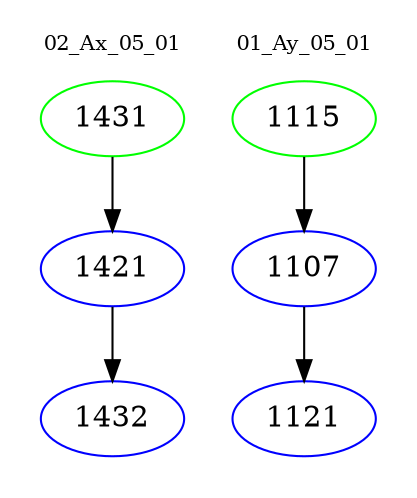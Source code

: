 digraph{
subgraph cluster_0 {
color = white
label = "02_Ax_05_01";
fontsize=10;
T0_1431 [label="1431", color="green"]
T0_1431 -> T0_1421 [color="black"]
T0_1421 [label="1421", color="blue"]
T0_1421 -> T0_1432 [color="black"]
T0_1432 [label="1432", color="blue"]
}
subgraph cluster_1 {
color = white
label = "01_Ay_05_01";
fontsize=10;
T1_1115 [label="1115", color="green"]
T1_1115 -> T1_1107 [color="black"]
T1_1107 [label="1107", color="blue"]
T1_1107 -> T1_1121 [color="black"]
T1_1121 [label="1121", color="blue"]
}
}

